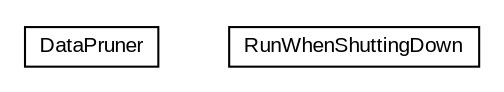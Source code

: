 #!/usr/local/bin/dot
#
# Class diagram 
# Generated by UMLGraph version R5_6-24-gf6e263 (http://www.umlgraph.org/)
#

digraph G {
	edge [fontname="arial",fontsize=10,labelfontname="arial",labelfontsize=10];
	node [fontname="arial",fontsize=10,shape=plaintext];
	nodesep=0.25;
	ranksep=0.5;
	// org.miloss.fgsms.datapruner.DataPruner
	c62246 [label=<<table title="org.miloss.fgsms.datapruner.DataPruner" border="0" cellborder="1" cellspacing="0" cellpadding="2" port="p" href="./DataPruner.html">
		<tr><td><table border="0" cellspacing="0" cellpadding="1">
<tr><td align="center" balign="center"> DataPruner </td></tr>
		</table></td></tr>
		</table>>, URL="./DataPruner.html", fontname="arial", fontcolor="black", fontsize=10.0];
	// org.miloss.fgsms.datapruner.DataPruner.RunWhenShuttingDown
	c62247 [label=<<table title="org.miloss.fgsms.datapruner.DataPruner.RunWhenShuttingDown" border="0" cellborder="1" cellspacing="0" cellpadding="2" port="p" href="./DataPruner.RunWhenShuttingDown.html">
		<tr><td><table border="0" cellspacing="0" cellpadding="1">
<tr><td align="center" balign="center"> RunWhenShuttingDown </td></tr>
		</table></td></tr>
		</table>>, URL="./DataPruner.RunWhenShuttingDown.html", fontname="arial", fontcolor="black", fontsize=10.0];
}

